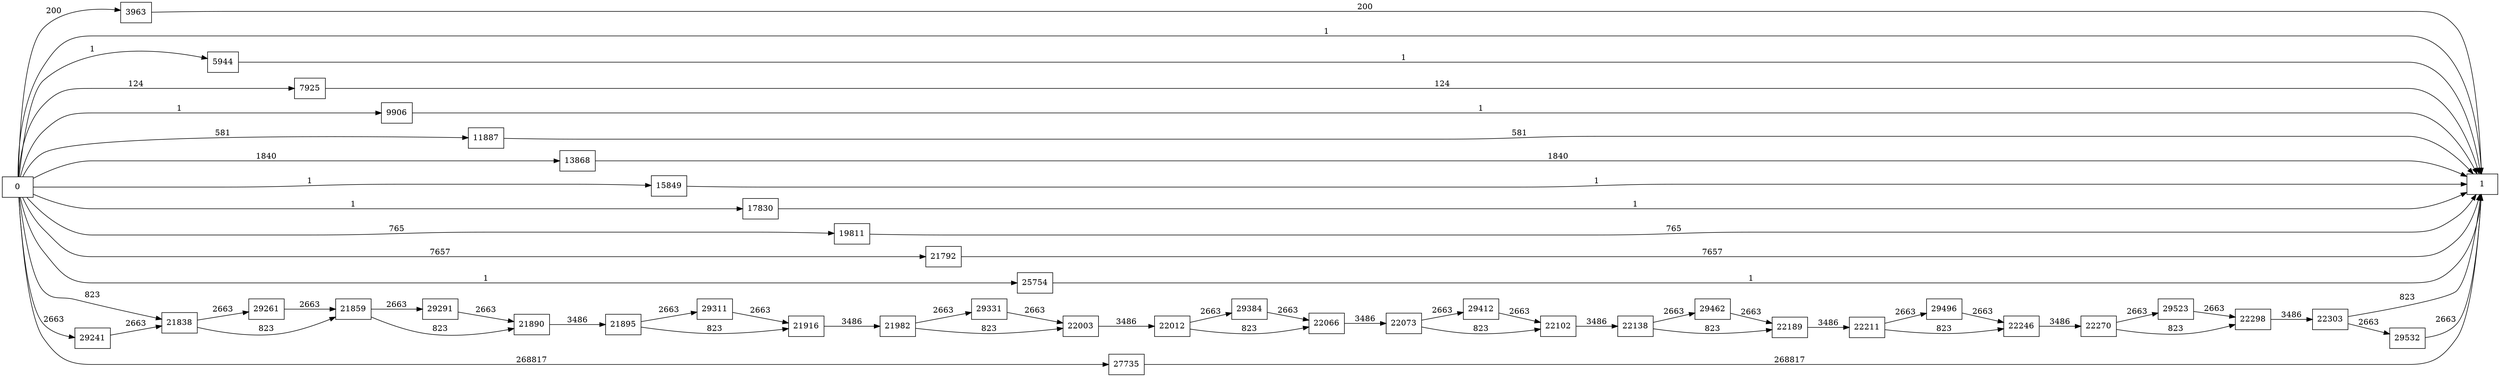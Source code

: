 digraph {
	graph [rankdir=LR]
	node [shape=rectangle]
	3963 -> 1 [label=200]
	5944 -> 1 [label=1]
	7925 -> 1 [label=124]
	9906 -> 1 [label=1]
	11887 -> 1 [label=581]
	13868 -> 1 [label=1840]
	15849 -> 1 [label=1]
	17830 -> 1 [label=1]
	19811 -> 1 [label=765]
	21792 -> 1 [label=7657]
	21838 -> 21859 [label=823]
	21838 -> 29261 [label=2663]
	21859 -> 21890 [label=823]
	21859 -> 29291 [label=2663]
	21890 -> 21895 [label=3486]
	21895 -> 21916 [label=823]
	21895 -> 29311 [label=2663]
	21916 -> 21982 [label=3486]
	21982 -> 22003 [label=823]
	21982 -> 29331 [label=2663]
	22003 -> 22012 [label=3486]
	22012 -> 22066 [label=823]
	22012 -> 29384 [label=2663]
	22066 -> 22073 [label=3486]
	22073 -> 22102 [label=823]
	22073 -> 29412 [label=2663]
	22102 -> 22138 [label=3486]
	22138 -> 22189 [label=823]
	22138 -> 29462 [label=2663]
	22189 -> 22211 [label=3486]
	22211 -> 22246 [label=823]
	22211 -> 29496 [label=2663]
	22246 -> 22270 [label=3486]
	22270 -> 22298 [label=823]
	22270 -> 29523 [label=2663]
	22298 -> 22303 [label=3486]
	22303 -> 1 [label=823]
	22303 -> 29532 [label=2663]
	25754 -> 1 [label=1]
	27735 -> 1 [label=268817]
	29241 -> 21838 [label=2663]
	29261 -> 21859 [label=2663]
	29291 -> 21890 [label=2663]
	29311 -> 21916 [label=2663]
	29331 -> 22003 [label=2663]
	29384 -> 22066 [label=2663]
	29412 -> 22102 [label=2663]
	29462 -> 22189 [label=2663]
	29496 -> 22246 [label=2663]
	29523 -> 22298 [label=2663]
	29532 -> 1 [label=2663]
	0 -> 1 [label=1]
	0 -> 3963 [label=200]
	0 -> 5944 [label=1]
	0 -> 7925 [label=124]
	0 -> 9906 [label=1]
	0 -> 11887 [label=581]
	0 -> 13868 [label=1840]
	0 -> 15849 [label=1]
	0 -> 17830 [label=1]
	0 -> 19811 [label=765]
	0 -> 21792 [label=7657]
	0 -> 21838 [label=823]
	0 -> 25754 [label=1]
	0 -> 27735 [label=268817]
	0 -> 29241 [label=2663]
}
